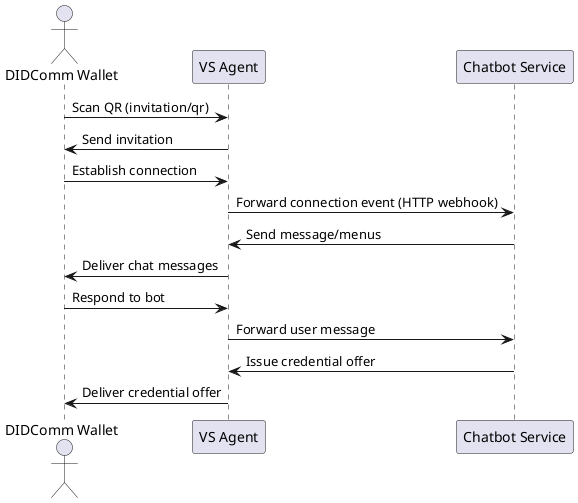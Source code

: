 @startuml chatbot-example
actor User as "DIDComm Wallet"
participant "VS Agent" as Agent
participant "Chatbot Service" as Bot

User -> Agent : Scan QR (invitation/qr)
Agent -> User : Send invitation
User -> Agent : Establish connection
Agent -> Bot : Forward connection event (HTTP webhook)
Bot -> Agent : Send message/menus
Agent -> User : Deliver chat messages
User -> Agent : Respond to bot
Agent -> Bot : Forward user message
Bot -> Agent : Issue credential offer
Agent -> User : Deliver credential offer
@enduml